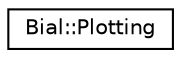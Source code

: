 digraph "Graphical Class Hierarchy"
{
  edge [fontname="Helvetica",fontsize="10",labelfontname="Helvetica",labelfontsize="10"];
  node [fontname="Helvetica",fontsize="10",shape=record];
  rankdir="LR";
  Node1 [label="Bial::Plotting",height=0.2,width=0.4,color="black", fillcolor="white", style="filled",URL="$class_bial_1_1_plotting.html",tooltip="Plotting algorithms. "];
}
